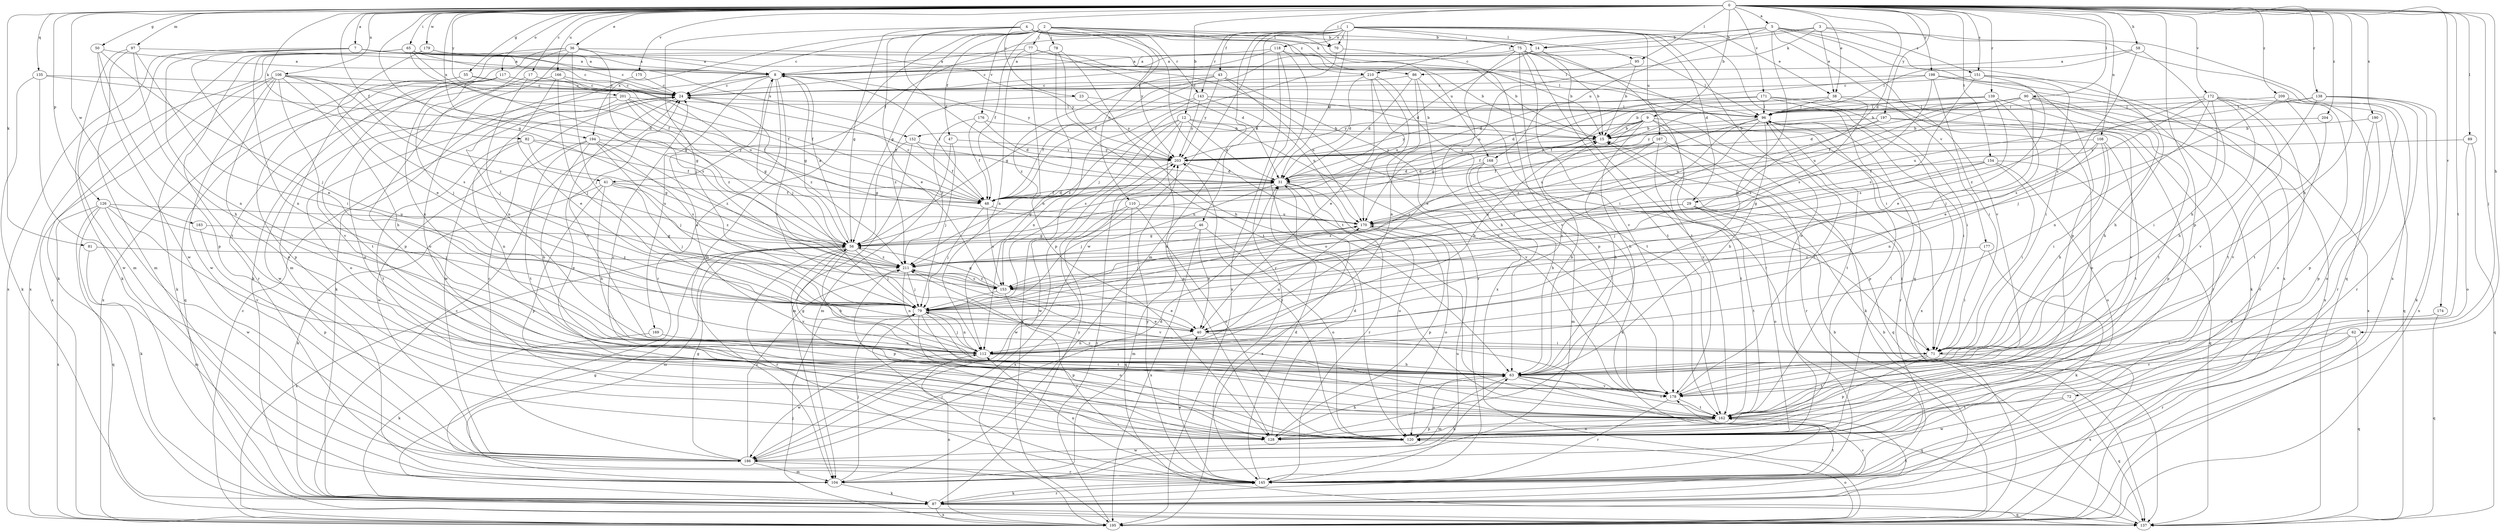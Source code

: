 strict digraph  {
0;
1;
2;
3;
4;
5;
7;
8;
9;
12;
14;
15;
17;
23;
24;
29;
31;
36;
38;
40;
41;
43;
46;
47;
48;
50;
55;
56;
58;
62;
63;
65;
70;
71;
72;
75;
77;
78;
79;
81;
82;
86;
87;
89;
90;
95;
96;
97;
104;
106;
108;
110;
112;
117;
118;
120;
126;
128;
135;
137;
138;
139;
143;
145;
151;
152;
153;
154;
162;
166;
167;
168;
169;
170;
171;
172;
174;
175;
176;
177;
178;
179;
183;
186;
190;
194;
195;
197;
198;
201;
203;
204;
209;
210;
211;
0 -> 5  [label=a];
0 -> 7  [label=a];
0 -> 9  [label=b];
0 -> 12  [label=b];
0 -> 17  [label=c];
0 -> 23  [label=c];
0 -> 29  [label=d];
0 -> 36  [label=e];
0 -> 38  [label=e];
0 -> 41  [label=f];
0 -> 50  [label=g];
0 -> 55  [label=g];
0 -> 56  [label=g];
0 -> 58  [label=h];
0 -> 62  [label=h];
0 -> 63  [label=h];
0 -> 65  [label=i];
0 -> 70  [label=i];
0 -> 72  [label=j];
0 -> 81  [label=k];
0 -> 82  [label=k];
0 -> 89  [label=l];
0 -> 90  [label=l];
0 -> 95  [label=l];
0 -> 97  [label=m];
0 -> 106  [label=n];
0 -> 108  [label=n];
0 -> 117  [label=o];
0 -> 126  [label=p];
0 -> 128  [label=p];
0 -> 135  [label=q];
0 -> 138  [label=r];
0 -> 139  [label=r];
0 -> 151  [label=s];
0 -> 154  [label=t];
0 -> 162  [label=t];
0 -> 166  [label=u];
0 -> 171  [label=v];
0 -> 172  [label=v];
0 -> 174  [label=v];
0 -> 175  [label=v];
0 -> 179  [label=w];
0 -> 183  [label=w];
0 -> 190  [label=x];
0 -> 194  [label=x];
0 -> 197  [label=y];
0 -> 198  [label=y];
0 -> 201  [label=y];
0 -> 204  [label=z];
0 -> 209  [label=z];
1 -> 29  [label=d];
1 -> 31  [label=d];
1 -> 38  [label=e];
1 -> 41  [label=f];
1 -> 43  [label=f];
1 -> 46  [label=f];
1 -> 70  [label=i];
1 -> 75  [label=j];
1 -> 95  [label=l];
1 -> 104  [label=m];
1 -> 118  [label=o];
1 -> 120  [label=o];
1 -> 137  [label=q];
1 -> 143  [label=r];
1 -> 167  [label=u];
1 -> 186  [label=w];
2 -> 14  [label=b];
2 -> 24  [label=c];
2 -> 47  [label=f];
2 -> 48  [label=f];
2 -> 56  [label=g];
2 -> 77  [label=j];
2 -> 78  [label=j];
2 -> 86  [label=k];
2 -> 104  [label=m];
2 -> 110  [label=n];
2 -> 162  [label=t];
2 -> 168  [label=u];
2 -> 176  [label=v];
2 -> 194  [label=x];
2 -> 210  [label=z];
3 -> 14  [label=b];
3 -> 24  [label=c];
3 -> 38  [label=e];
3 -> 86  [label=k];
3 -> 151  [label=s];
3 -> 195  [label=x];
4 -> 14  [label=b];
4 -> 31  [label=d];
4 -> 40  [label=e];
4 -> 56  [label=g];
4 -> 70  [label=i];
4 -> 79  [label=j];
4 -> 96  [label=l];
4 -> 143  [label=r];
4 -> 203  [label=y];
5 -> 14  [label=b];
5 -> 112  [label=n];
5 -> 128  [label=p];
5 -> 137  [label=q];
5 -> 168  [label=u];
5 -> 177  [label=v];
5 -> 178  [label=v];
5 -> 195  [label=x];
5 -> 210  [label=z];
7 -> 8  [label=a];
7 -> 15  [label=b];
7 -> 40  [label=e];
7 -> 96  [label=l];
7 -> 104  [label=m];
7 -> 112  [label=n];
7 -> 152  [label=s];
7 -> 195  [label=x];
8 -> 24  [label=c];
8 -> 48  [label=f];
8 -> 56  [label=g];
8 -> 71  [label=i];
8 -> 79  [label=j];
8 -> 87  [label=k];
8 -> 145  [label=r];
8 -> 169  [label=u];
8 -> 203  [label=y];
9 -> 15  [label=b];
9 -> 48  [label=f];
9 -> 63  [label=h];
9 -> 79  [label=j];
9 -> 87  [label=k];
9 -> 145  [label=r];
9 -> 152  [label=s];
9 -> 178  [label=v];
9 -> 203  [label=y];
12 -> 15  [label=b];
12 -> 31  [label=d];
12 -> 128  [label=p];
12 -> 153  [label=s];
12 -> 178  [label=v];
12 -> 195  [label=x];
12 -> 211  [label=z];
14 -> 8  [label=a];
14 -> 31  [label=d];
14 -> 145  [label=r];
14 -> 162  [label=t];
15 -> 203  [label=y];
17 -> 24  [label=c];
17 -> 79  [label=j];
17 -> 120  [label=o];
23 -> 96  [label=l];
23 -> 203  [label=y];
23 -> 211  [label=z];
24 -> 96  [label=l];
24 -> 128  [label=p];
24 -> 186  [label=w];
24 -> 211  [label=z];
29 -> 71  [label=i];
29 -> 120  [label=o];
29 -> 162  [label=t];
29 -> 170  [label=u];
29 -> 211  [label=z];
31 -> 48  [label=f];
31 -> 56  [label=g];
31 -> 79  [label=j];
31 -> 120  [label=o];
31 -> 145  [label=r];
31 -> 195  [label=x];
36 -> 8  [label=a];
36 -> 15  [label=b];
36 -> 79  [label=j];
36 -> 87  [label=k];
36 -> 104  [label=m];
36 -> 120  [label=o];
36 -> 128  [label=p];
36 -> 153  [label=s];
38 -> 31  [label=d];
38 -> 48  [label=f];
38 -> 96  [label=l];
38 -> 145  [label=r];
38 -> 153  [label=s];
40 -> 15  [label=b];
40 -> 71  [label=i];
40 -> 112  [label=n];
41 -> 48  [label=f];
41 -> 63  [label=h];
41 -> 79  [label=j];
41 -> 87  [label=k];
41 -> 128  [label=p];
41 -> 211  [label=z];
43 -> 24  [label=c];
43 -> 56  [label=g];
43 -> 170  [label=u];
43 -> 178  [label=v];
43 -> 203  [label=y];
43 -> 211  [label=z];
46 -> 40  [label=e];
46 -> 56  [label=g];
46 -> 104  [label=m];
46 -> 120  [label=o];
46 -> 195  [label=x];
47 -> 79  [label=j];
47 -> 104  [label=m];
47 -> 203  [label=y];
48 -> 24  [label=c];
48 -> 31  [label=d];
48 -> 79  [label=j];
48 -> 153  [label=s];
48 -> 170  [label=u];
50 -> 8  [label=a];
50 -> 79  [label=j];
50 -> 128  [label=p];
50 -> 186  [label=w];
55 -> 24  [label=c];
55 -> 48  [label=f];
55 -> 128  [label=p];
55 -> 195  [label=x];
56 -> 8  [label=a];
56 -> 63  [label=h];
56 -> 79  [label=j];
56 -> 104  [label=m];
56 -> 145  [label=r];
56 -> 178  [label=v];
56 -> 195  [label=x];
56 -> 211  [label=z];
58 -> 8  [label=a];
58 -> 63  [label=h];
58 -> 96  [label=l];
58 -> 153  [label=s];
62 -> 71  [label=i];
62 -> 137  [label=q];
62 -> 145  [label=r];
62 -> 178  [label=v];
63 -> 8  [label=a];
63 -> 15  [label=b];
63 -> 24  [label=c];
63 -> 56  [label=g];
63 -> 104  [label=m];
63 -> 120  [label=o];
63 -> 137  [label=q];
63 -> 162  [label=t];
63 -> 178  [label=v];
65 -> 8  [label=a];
65 -> 24  [label=c];
65 -> 48  [label=f];
65 -> 56  [label=g];
65 -> 87  [label=k];
65 -> 112  [label=n];
65 -> 162  [label=t];
65 -> 203  [label=y];
70 -> 79  [label=j];
70 -> 178  [label=v];
71 -> 128  [label=p];
71 -> 162  [label=t];
71 -> 195  [label=x];
72 -> 137  [label=q];
72 -> 162  [label=t];
72 -> 186  [label=w];
75 -> 8  [label=a];
75 -> 15  [label=b];
75 -> 48  [label=f];
75 -> 71  [label=i];
75 -> 96  [label=l];
75 -> 128  [label=p];
75 -> 162  [label=t];
75 -> 178  [label=v];
75 -> 195  [label=x];
77 -> 8  [label=a];
77 -> 31  [label=d];
77 -> 71  [label=i];
77 -> 112  [label=n];
77 -> 128  [label=p];
78 -> 8  [label=a];
78 -> 63  [label=h];
78 -> 112  [label=n];
78 -> 162  [label=t];
79 -> 40  [label=e];
79 -> 112  [label=n];
79 -> 120  [label=o];
79 -> 128  [label=p];
79 -> 162  [label=t];
81 -> 104  [label=m];
81 -> 211  [label=z];
82 -> 48  [label=f];
82 -> 56  [label=g];
82 -> 112  [label=n];
82 -> 162  [label=t];
82 -> 203  [label=y];
86 -> 24  [label=c];
86 -> 31  [label=d];
86 -> 40  [label=e];
86 -> 112  [label=n];
86 -> 162  [label=t];
87 -> 56  [label=g];
87 -> 137  [label=q];
87 -> 145  [label=r];
87 -> 162  [label=t];
87 -> 178  [label=v];
87 -> 195  [label=x];
87 -> 203  [label=y];
89 -> 120  [label=o];
89 -> 137  [label=q];
89 -> 203  [label=y];
90 -> 15  [label=b];
90 -> 31  [label=d];
90 -> 48  [label=f];
90 -> 63  [label=h];
90 -> 79  [label=j];
90 -> 96  [label=l];
90 -> 145  [label=r];
90 -> 170  [label=u];
90 -> 195  [label=x];
95 -> 15  [label=b];
95 -> 170  [label=u];
96 -> 15  [label=b];
96 -> 63  [label=h];
96 -> 71  [label=i];
96 -> 79  [label=j];
96 -> 112  [label=n];
96 -> 128  [label=p];
96 -> 162  [label=t];
96 -> 211  [label=z];
97 -> 8  [label=a];
97 -> 63  [label=h];
97 -> 71  [label=i];
97 -> 87  [label=k];
97 -> 104  [label=m];
104 -> 63  [label=h];
104 -> 79  [label=j];
104 -> 87  [label=k];
106 -> 24  [label=c];
106 -> 56  [label=g];
106 -> 63  [label=h];
106 -> 87  [label=k];
106 -> 120  [label=o];
106 -> 153  [label=s];
106 -> 178  [label=v];
106 -> 186  [label=w];
106 -> 195  [label=x];
106 -> 211  [label=z];
108 -> 48  [label=f];
108 -> 63  [label=h];
108 -> 71  [label=i];
108 -> 112  [label=n];
108 -> 162  [label=t];
108 -> 203  [label=y];
110 -> 120  [label=o];
110 -> 137  [label=q];
110 -> 170  [label=u];
110 -> 186  [label=w];
110 -> 195  [label=x];
112 -> 63  [label=h];
112 -> 79  [label=j];
112 -> 170  [label=u];
112 -> 186  [label=w];
117 -> 24  [label=c];
117 -> 48  [label=f];
117 -> 79  [label=j];
117 -> 112  [label=n];
117 -> 137  [label=q];
117 -> 162  [label=t];
118 -> 8  [label=a];
118 -> 15  [label=b];
118 -> 24  [label=c];
118 -> 120  [label=o];
118 -> 145  [label=r];
118 -> 195  [label=x];
120 -> 96  [label=l];
120 -> 186  [label=w];
120 -> 203  [label=y];
126 -> 79  [label=j];
126 -> 87  [label=k];
126 -> 137  [label=q];
126 -> 170  [label=u];
126 -> 178  [label=v];
126 -> 186  [label=w];
126 -> 195  [label=x];
128 -> 31  [label=d];
128 -> 63  [label=h];
135 -> 24  [label=c];
135 -> 31  [label=d];
135 -> 87  [label=k];
135 -> 186  [label=w];
137 -> 15  [label=b];
137 -> 24  [label=c];
138 -> 87  [label=k];
138 -> 96  [label=l];
138 -> 145  [label=r];
138 -> 170  [label=u];
138 -> 178  [label=v];
138 -> 195  [label=x];
139 -> 15  [label=b];
139 -> 40  [label=e];
139 -> 96  [label=l];
139 -> 153  [label=s];
139 -> 162  [label=t];
139 -> 203  [label=y];
143 -> 15  [label=b];
143 -> 48  [label=f];
143 -> 96  [label=l];
143 -> 112  [label=n];
143 -> 170  [label=u];
143 -> 203  [label=y];
145 -> 31  [label=d];
145 -> 40  [label=e];
145 -> 79  [label=j];
145 -> 87  [label=k];
145 -> 112  [label=n];
145 -> 162  [label=t];
145 -> 170  [label=u];
145 -> 203  [label=y];
151 -> 24  [label=c];
151 -> 40  [label=e];
151 -> 63  [label=h];
151 -> 71  [label=i];
151 -> 153  [label=s];
152 -> 48  [label=f];
152 -> 56  [label=g];
152 -> 104  [label=m];
152 -> 203  [label=y];
153 -> 40  [label=e];
153 -> 56  [label=g];
153 -> 79  [label=j];
153 -> 145  [label=r];
153 -> 211  [label=z];
154 -> 31  [label=d];
154 -> 56  [label=g];
154 -> 71  [label=i];
154 -> 79  [label=j];
154 -> 120  [label=o];
154 -> 137  [label=q];
162 -> 24  [label=c];
162 -> 120  [label=o];
162 -> 128  [label=p];
162 -> 211  [label=z];
166 -> 24  [label=c];
166 -> 40  [label=e];
166 -> 79  [label=j];
166 -> 145  [label=r];
166 -> 170  [label=u];
167 -> 48  [label=f];
167 -> 63  [label=h];
167 -> 137  [label=q];
167 -> 145  [label=r];
167 -> 162  [label=t];
167 -> 170  [label=u];
167 -> 203  [label=y];
168 -> 31  [label=d];
168 -> 63  [label=h];
168 -> 87  [label=k];
168 -> 104  [label=m];
169 -> 87  [label=k];
169 -> 112  [label=n];
170 -> 56  [label=g];
170 -> 79  [label=j];
170 -> 120  [label=o];
170 -> 128  [label=p];
171 -> 56  [label=g];
171 -> 71  [label=i];
171 -> 96  [label=l];
171 -> 120  [label=o];
171 -> 195  [label=x];
171 -> 203  [label=y];
172 -> 63  [label=h];
172 -> 71  [label=i];
172 -> 96  [label=l];
172 -> 112  [label=n];
172 -> 120  [label=o];
172 -> 137  [label=q];
172 -> 153  [label=s];
172 -> 162  [label=t];
172 -> 211  [label=z];
174 -> 40  [label=e];
174 -> 137  [label=q];
175 -> 24  [label=c];
175 -> 112  [label=n];
176 -> 15  [label=b];
176 -> 31  [label=d];
176 -> 48  [label=f];
176 -> 211  [label=z];
177 -> 71  [label=i];
177 -> 87  [label=k];
177 -> 211  [label=z];
178 -> 96  [label=l];
178 -> 145  [label=r];
178 -> 162  [label=t];
179 -> 8  [label=a];
179 -> 24  [label=c];
179 -> 40  [label=e];
179 -> 195  [label=x];
183 -> 56  [label=g];
183 -> 128  [label=p];
186 -> 24  [label=c];
186 -> 31  [label=d];
186 -> 56  [label=g];
186 -> 104  [label=m];
186 -> 145  [label=r];
186 -> 211  [label=z];
190 -> 15  [label=b];
190 -> 120  [label=o];
190 -> 128  [label=p];
194 -> 63  [label=h];
194 -> 79  [label=j];
194 -> 153  [label=s];
194 -> 162  [label=t];
194 -> 186  [label=w];
194 -> 203  [label=y];
194 -> 211  [label=z];
195 -> 15  [label=b];
195 -> 24  [label=c];
195 -> 79  [label=j];
195 -> 112  [label=n];
195 -> 120  [label=o];
195 -> 203  [label=y];
197 -> 15  [label=b];
197 -> 128  [label=p];
197 -> 170  [label=u];
197 -> 178  [label=v];
197 -> 203  [label=y];
198 -> 24  [label=c];
198 -> 31  [label=d];
198 -> 71  [label=i];
198 -> 87  [label=k];
198 -> 153  [label=s];
198 -> 195  [label=x];
201 -> 48  [label=f];
201 -> 56  [label=g];
201 -> 96  [label=l];
201 -> 120  [label=o];
201 -> 186  [label=w];
201 -> 211  [label=z];
203 -> 31  [label=d];
203 -> 186  [label=w];
204 -> 15  [label=b];
204 -> 178  [label=v];
209 -> 79  [label=j];
209 -> 96  [label=l];
209 -> 128  [label=p];
209 -> 145  [label=r];
209 -> 162  [label=t];
210 -> 24  [label=c];
210 -> 31  [label=d];
210 -> 40  [label=e];
210 -> 63  [label=h];
210 -> 145  [label=r];
210 -> 170  [label=u];
211 -> 79  [label=j];
211 -> 112  [label=n];
211 -> 128  [label=p];
211 -> 153  [label=s];
211 -> 170  [label=u];
211 -> 178  [label=v];
}
